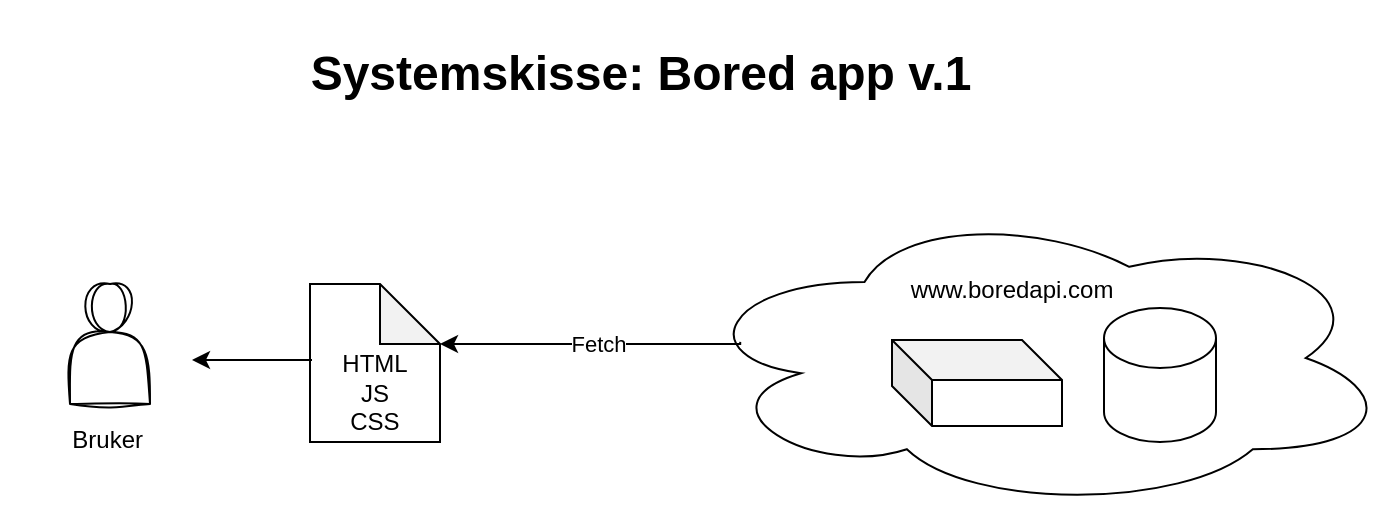 <mxfile version="24.0.7" type="github">
  <diagram name="Del 1" id="XXMaXhBAnpBaaiVIRn2d">
    <mxGraphModel dx="824" dy="655" grid="0" gridSize="10" guides="1" tooltips="1" connect="1" arrows="1" fold="1" page="1" pageScale="1" pageWidth="827" pageHeight="1169" math="0" shadow="0">
      <root>
        <mxCell id="0" />
        <mxCell id="1" parent="0" />
        <mxCell id="Q2A90egKWMbucWG1SrzC-2" value="&lt;div&gt;&lt;br&gt;&lt;/div&gt;&lt;div&gt;&lt;br&gt;&lt;/div&gt;HTML&lt;div&gt;JS&lt;/div&gt;&lt;div&gt;CSS&lt;/div&gt;" style="shape=note;whiteSpace=wrap;html=1;backgroundOutline=1;darkOpacity=0.05;" vertex="1" parent="1">
          <mxGeometry x="212" y="167" width="65" height="79" as="geometry" />
        </mxCell>
        <mxCell id="Q2A90egKWMbucWG1SrzC-9" value="" style="group" vertex="1" connectable="0" parent="1">
          <mxGeometry x="57" y="167" width="129" height="91" as="geometry" />
        </mxCell>
        <mxCell id="Q2A90egKWMbucWG1SrzC-10" value="" style="shape=actor;whiteSpace=wrap;html=1;sketch=1;hachureGap=4;jiggle=2;curveFitting=1;fontFamily=Architects Daughter;fontSource=https%3A%2F%2Ffonts.googleapis.com%2Fcss%3Ffamily%3DArchitects%2BDaughter;" vertex="1" parent="Q2A90egKWMbucWG1SrzC-9">
          <mxGeometry x="35" width="40" height="60" as="geometry" />
        </mxCell>
        <mxCell id="Q2A90egKWMbucWG1SrzC-11" value="Bruker&amp;nbsp;" style="text;html=1;align=center;verticalAlign=middle;resizable=0;points=[];autosize=1;strokeColor=none;fillColor=none;" vertex="1" parent="Q2A90egKWMbucWG1SrzC-9">
          <mxGeometry x="26.5" y="65" width="57" height="26" as="geometry" />
        </mxCell>
        <mxCell id="Q2A90egKWMbucWG1SrzC-15" value="" style="endArrow=none;startArrow=classic;html=1;rounded=0;endFill=0;" edge="1" parent="1">
          <mxGeometry width="50" height="50" relative="1" as="geometry">
            <mxPoint x="153" y="205" as="sourcePoint" />
            <mxPoint x="213" y="205" as="targetPoint" />
          </mxGeometry>
        </mxCell>
        <mxCell id="Q2A90egKWMbucWG1SrzC-18" value="&lt;h1&gt;Systemskisse: Bored app v.1&lt;/h1&gt;" style="text;html=1;align=center;verticalAlign=middle;resizable=0;points=[];autosize=1;strokeColor=none;fillColor=none;" vertex="1" parent="1">
          <mxGeometry x="203" y="25" width="348" height="73" as="geometry" />
        </mxCell>
        <mxCell id="Q2A90egKWMbucWG1SrzC-20" value="" style="ellipse;shape=cloud;whiteSpace=wrap;html=1;" vertex="1" parent="1">
          <mxGeometry x="401" y="128" width="353" height="152" as="geometry" />
        </mxCell>
        <mxCell id="Q2A90egKWMbucWG1SrzC-21" value="" style="shape=cube;whiteSpace=wrap;html=1;boundedLbl=1;backgroundOutline=1;darkOpacity=0.05;darkOpacity2=0.1;" vertex="1" parent="1">
          <mxGeometry x="503" y="195" width="85" height="43" as="geometry" />
        </mxCell>
        <mxCell id="Q2A90egKWMbucWG1SrzC-22" value="" style="shape=cylinder3;whiteSpace=wrap;html=1;boundedLbl=1;backgroundOutline=1;size=15;" vertex="1" parent="1">
          <mxGeometry x="609" y="179" width="56" height="67" as="geometry" />
        </mxCell>
        <mxCell id="Q2A90egKWMbucWG1SrzC-25" value="www.boredapi.com" style="text;html=1;align=center;verticalAlign=middle;whiteSpace=wrap;rounded=0;" vertex="1" parent="1">
          <mxGeometry x="533" y="155" width="60" height="30" as="geometry" />
        </mxCell>
        <mxCell id="Q2A90egKWMbucWG1SrzC-28" style="edgeStyle=orthogonalEdgeStyle;rounded=0;orthogonalLoop=1;jettySize=auto;html=1;entryX=0;entryY=0;entryDx=65;entryDy=30;entryPerimeter=0;exitX=0.074;exitY=0.447;exitDx=0;exitDy=0;exitPerimeter=0;" edge="1" parent="1" source="Q2A90egKWMbucWG1SrzC-20" target="Q2A90egKWMbucWG1SrzC-2">
          <mxGeometry relative="1" as="geometry">
            <Array as="points">
              <mxPoint x="427" y="197" />
            </Array>
          </mxGeometry>
        </mxCell>
        <mxCell id="Q2A90egKWMbucWG1SrzC-29" value="Fetch" style="edgeLabel;html=1;align=center;verticalAlign=middle;resizable=0;points=[];" vertex="1" connectable="0" parent="Q2A90egKWMbucWG1SrzC-28">
          <mxGeometry x="-0.041" relative="1" as="geometry">
            <mxPoint as="offset" />
          </mxGeometry>
        </mxCell>
      </root>
    </mxGraphModel>
  </diagram>
</mxfile>
